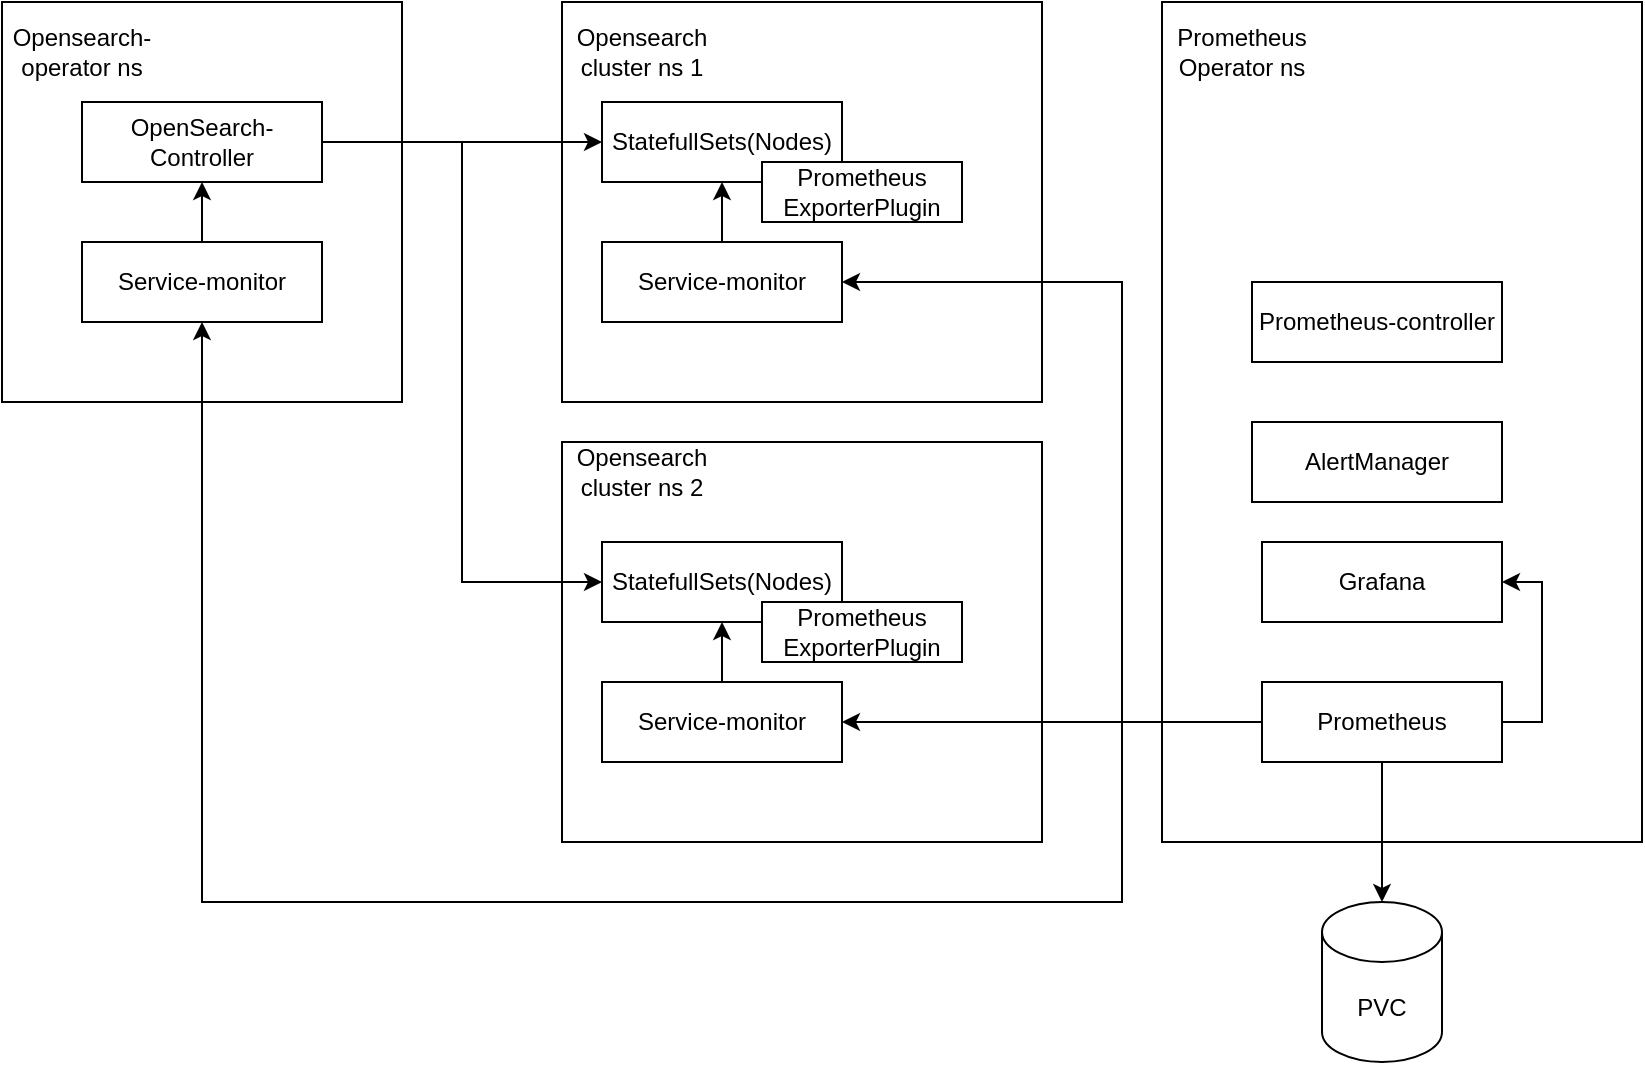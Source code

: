 <mxfile version="16.5.2" type="device"><diagram id="xDYHDmVLUsed0ucmZsHq" name="Page-1"><mxGraphModel dx="1069" dy="802" grid="1" gridSize="10" guides="1" tooltips="1" connect="1" arrows="1" fold="1" page="1" pageScale="1" pageWidth="1169" pageHeight="827" math="0" shadow="0"><root><mxCell id="0"/><mxCell id="1" parent="0"/><mxCell id="6dUL3U36V0Gp4FcxQe1a-6" value="" style="rounded=0;whiteSpace=wrap;html=1;" parent="1" vertex="1"><mxGeometry x="40" y="120" width="200" height="200" as="geometry"/></mxCell><mxCell id="6dUL3U36V0Gp4FcxQe1a-7" value="Opensearch-operator ns" style="text;html=1;strokeColor=none;fillColor=none;align=center;verticalAlign=middle;whiteSpace=wrap;rounded=0;" parent="1" vertex="1"><mxGeometry x="50" y="130" width="60" height="30" as="geometry"/></mxCell><mxCell id="6dUL3U36V0Gp4FcxQe1a-8" value="OpenSearch-Controller" style="rounded=0;whiteSpace=wrap;html=1;" parent="1" vertex="1"><mxGeometry x="80" y="170" width="120" height="40" as="geometry"/></mxCell><mxCell id="6dUL3U36V0Gp4FcxQe1a-9" value="Service-monitor" style="rounded=0;whiteSpace=wrap;html=1;" parent="1" vertex="1"><mxGeometry x="80" y="240" width="120" height="40" as="geometry"/></mxCell><mxCell id="6dUL3U36V0Gp4FcxQe1a-10" value="" style="endArrow=classic;html=1;rounded=0;exitX=0.5;exitY=0;exitDx=0;exitDy=0;entryX=0.5;entryY=1;entryDx=0;entryDy=0;" parent="1" source="6dUL3U36V0Gp4FcxQe1a-9" target="6dUL3U36V0Gp4FcxQe1a-8" edge="1"><mxGeometry width="50" height="50" relative="1" as="geometry"><mxPoint x="500" y="290" as="sourcePoint"/><mxPoint x="550" y="240" as="targetPoint"/></mxGeometry></mxCell><mxCell id="6dUL3U36V0Gp4FcxQe1a-11" value="" style="rounded=0;whiteSpace=wrap;html=1;" parent="1" vertex="1"><mxGeometry x="320" y="120" width="240" height="200" as="geometry"/></mxCell><mxCell id="6dUL3U36V0Gp4FcxQe1a-12" value="Opensearch&lt;br&gt;cluster&amp;nbsp;ns 1" style="text;html=1;strokeColor=none;fillColor=none;align=center;verticalAlign=middle;whiteSpace=wrap;rounded=0;" parent="1" vertex="1"><mxGeometry x="330" y="130" width="60" height="30" as="geometry"/></mxCell><mxCell id="6dUL3U36V0Gp4FcxQe1a-13" value="StatefullSets(Nodes)" style="rounded=0;whiteSpace=wrap;html=1;" parent="1" vertex="1"><mxGeometry x="340" y="170" width="120" height="40" as="geometry"/></mxCell><mxCell id="6dUL3U36V0Gp4FcxQe1a-16" value="" style="edgeStyle=orthogonalEdgeStyle;rounded=0;orthogonalLoop=1;jettySize=auto;html=1;" parent="1" source="6dUL3U36V0Gp4FcxQe1a-14" target="6dUL3U36V0Gp4FcxQe1a-13" edge="1"><mxGeometry relative="1" as="geometry"/></mxCell><mxCell id="6dUL3U36V0Gp4FcxQe1a-14" value="&lt;span&gt;Service-monitor&lt;/span&gt;" style="rounded=0;whiteSpace=wrap;html=1;" parent="1" vertex="1"><mxGeometry x="340" y="240" width="120" height="40" as="geometry"/></mxCell><mxCell id="6dUL3U36V0Gp4FcxQe1a-15" value="" style="endArrow=classic;html=1;rounded=0;exitX=1;exitY=0.5;exitDx=0;exitDy=0;" parent="1" source="6dUL3U36V0Gp4FcxQe1a-8" target="6dUL3U36V0Gp4FcxQe1a-13" edge="1"><mxGeometry width="50" height="50" relative="1" as="geometry"><mxPoint x="500" y="290" as="sourcePoint"/><mxPoint x="550" y="240" as="targetPoint"/></mxGeometry></mxCell><mxCell id="6dUL3U36V0Gp4FcxQe1a-17" value="" style="rounded=0;whiteSpace=wrap;html=1;" parent="1" vertex="1"><mxGeometry x="320" y="340" width="240" height="200" as="geometry"/></mxCell><mxCell id="6dUL3U36V0Gp4FcxQe1a-18" value="Opensearch&lt;br&gt;cluster&amp;nbsp;ns 2" style="text;html=1;strokeColor=none;fillColor=none;align=center;verticalAlign=middle;whiteSpace=wrap;rounded=0;" parent="1" vertex="1"><mxGeometry x="330" y="340" width="60" height="30" as="geometry"/></mxCell><mxCell id="6dUL3U36V0Gp4FcxQe1a-19" value="StatefullSets(Nodes)" style="rounded=0;whiteSpace=wrap;html=1;" parent="1" vertex="1"><mxGeometry x="340" y="390" width="120" height="40" as="geometry"/></mxCell><mxCell id="6dUL3U36V0Gp4FcxQe1a-20" value="" style="edgeStyle=orthogonalEdgeStyle;rounded=0;orthogonalLoop=1;jettySize=auto;html=1;" parent="1" source="6dUL3U36V0Gp4FcxQe1a-21" target="6dUL3U36V0Gp4FcxQe1a-19" edge="1"><mxGeometry relative="1" as="geometry"/></mxCell><mxCell id="6dUL3U36V0Gp4FcxQe1a-21" value="&lt;span&gt;Service-monitor&lt;/span&gt;" style="rounded=0;whiteSpace=wrap;html=1;" parent="1" vertex="1"><mxGeometry x="340" y="460" width="120" height="40" as="geometry"/></mxCell><mxCell id="6dUL3U36V0Gp4FcxQe1a-22" style="edgeStyle=orthogonalEdgeStyle;rounded=0;orthogonalLoop=1;jettySize=auto;html=1;entryX=0;entryY=0.5;entryDx=0;entryDy=0;" parent="1" source="6dUL3U36V0Gp4FcxQe1a-8" target="6dUL3U36V0Gp4FcxQe1a-19" edge="1"><mxGeometry relative="1" as="geometry"/></mxCell><mxCell id="6dUL3U36V0Gp4FcxQe1a-24" value="" style="rounded=0;whiteSpace=wrap;html=1;" parent="1" vertex="1"><mxGeometry x="620" y="120" width="240" height="420" as="geometry"/></mxCell><mxCell id="6dUL3U36V0Gp4FcxQe1a-25" value="Prometheus&lt;br&gt;Operator&amp;nbsp;ns" style="text;html=1;strokeColor=none;fillColor=none;align=center;verticalAlign=middle;whiteSpace=wrap;rounded=0;" parent="1" vertex="1"><mxGeometry x="630" y="130" width="60" height="30" as="geometry"/></mxCell><mxCell id="6dUL3U36V0Gp4FcxQe1a-32" style="edgeStyle=orthogonalEdgeStyle;rounded=0;orthogonalLoop=1;jettySize=auto;html=1;exitX=0;exitY=0.5;exitDx=0;exitDy=0;entryX=1;entryY=0.5;entryDx=0;entryDy=0;" parent="1" source="6dUL3U36V0Gp4FcxQe1a-27" target="6dUL3U36V0Gp4FcxQe1a-14" edge="1"><mxGeometry relative="1" as="geometry"><Array as="points"><mxPoint x="600" y="480"/><mxPoint x="600" y="260"/></Array></mxGeometry></mxCell><mxCell id="6dUL3U36V0Gp4FcxQe1a-33" style="edgeStyle=orthogonalEdgeStyle;rounded=0;orthogonalLoop=1;jettySize=auto;html=1;exitX=0;exitY=0.5;exitDx=0;exitDy=0;entryX=0.5;entryY=1;entryDx=0;entryDy=0;" parent="1" source="6dUL3U36V0Gp4FcxQe1a-27" target="6dUL3U36V0Gp4FcxQe1a-9" edge="1"><mxGeometry relative="1" as="geometry"><Array as="points"><mxPoint x="600" y="480"/><mxPoint x="600" y="570"/><mxPoint x="140" y="570"/></Array></mxGeometry></mxCell><mxCell id="6dUL3U36V0Gp4FcxQe1a-34" style="edgeStyle=orthogonalEdgeStyle;rounded=0;orthogonalLoop=1;jettySize=auto;html=1;entryX=1;entryY=0.5;entryDx=0;entryDy=0;" parent="1" source="6dUL3U36V0Gp4FcxQe1a-27" target="6dUL3U36V0Gp4FcxQe1a-28" edge="1"><mxGeometry relative="1" as="geometry"><Array as="points"><mxPoint x="810" y="480"/><mxPoint x="810" y="410"/></Array></mxGeometry></mxCell><mxCell id="6dUL3U36V0Gp4FcxQe1a-36" style="edgeStyle=orthogonalEdgeStyle;rounded=0;orthogonalLoop=1;jettySize=auto;html=1;" parent="1" source="6dUL3U36V0Gp4FcxQe1a-27" target="6dUL3U36V0Gp4FcxQe1a-35" edge="1"><mxGeometry relative="1" as="geometry"/></mxCell><mxCell id="6dUL3U36V0Gp4FcxQe1a-27" value="Prometheus" style="rounded=0;whiteSpace=wrap;html=1;" parent="1" vertex="1"><mxGeometry x="670" y="460" width="120" height="40" as="geometry"/></mxCell><mxCell id="6dUL3U36V0Gp4FcxQe1a-28" value="Grafana" style="rounded=0;whiteSpace=wrap;html=1;" parent="1" vertex="1"><mxGeometry x="670" y="390" width="120" height="40" as="geometry"/></mxCell><mxCell id="6dUL3U36V0Gp4FcxQe1a-29" value="AlertManager" style="rounded=0;whiteSpace=wrap;html=1;" parent="1" vertex="1"><mxGeometry x="665" y="330" width="125" height="40" as="geometry"/></mxCell><mxCell id="6dUL3U36V0Gp4FcxQe1a-30" value="Prometheus-controller" style="rounded=0;whiteSpace=wrap;html=1;" parent="1" vertex="1"><mxGeometry x="665" y="260" width="125" height="40" as="geometry"/></mxCell><mxCell id="6dUL3U36V0Gp4FcxQe1a-31" value="" style="endArrow=classic;html=1;rounded=0;exitX=0;exitY=0.5;exitDx=0;exitDy=0;entryX=1;entryY=0.5;entryDx=0;entryDy=0;" parent="1" source="6dUL3U36V0Gp4FcxQe1a-27" target="6dUL3U36V0Gp4FcxQe1a-21" edge="1"><mxGeometry width="50" height="50" relative="1" as="geometry"><mxPoint x="730" y="390" as="sourcePoint"/><mxPoint x="780" y="340" as="targetPoint"/></mxGeometry></mxCell><mxCell id="6dUL3U36V0Gp4FcxQe1a-35" value="PVC" style="shape=cylinder3;whiteSpace=wrap;html=1;boundedLbl=1;backgroundOutline=1;size=15;" parent="1" vertex="1"><mxGeometry x="700" y="570" width="60" height="80" as="geometry"/></mxCell><mxCell id="YdnYPmajlIoax_WfF5Kb-1" value="Prometheus&lt;br&gt;ExporterPlugin" style="rounded=0;whiteSpace=wrap;html=1;" vertex="1" parent="1"><mxGeometry x="420" y="200" width="100" height="30" as="geometry"/></mxCell><mxCell id="YdnYPmajlIoax_WfF5Kb-2" value="Prometheus&lt;br&gt;ExporterPlugin" style="rounded=0;whiteSpace=wrap;html=1;" vertex="1" parent="1"><mxGeometry x="420" y="420" width="100" height="30" as="geometry"/></mxCell></root></mxGraphModel></diagram></mxfile>